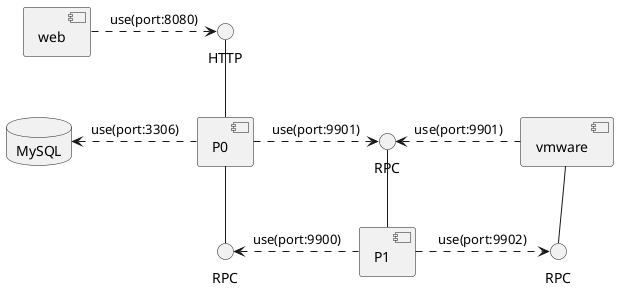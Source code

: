 @startuml
[web] .right.> () HTTP : use(port:8080)
HTTP -- [P0]
[P0] .left.> MySQL : use(port:3306)
interface RPC as P0RPC
P0RPC -up- [P0]
[P1] .left.> P0RPC : use(port:9900)
interface RPC as P1RPC 
P1RPC -down- [P1]
[P0] .right.> P1RPC : use(port:9901)
interface RPC as vmwareRPC
vmwareRPC -up- [vmware]
[P1] .right.> vmwareRPC : use(port:9902)
[vmware] .left.> P1RPC : use(port:9901)
database "MySQL" {
}
@enduml